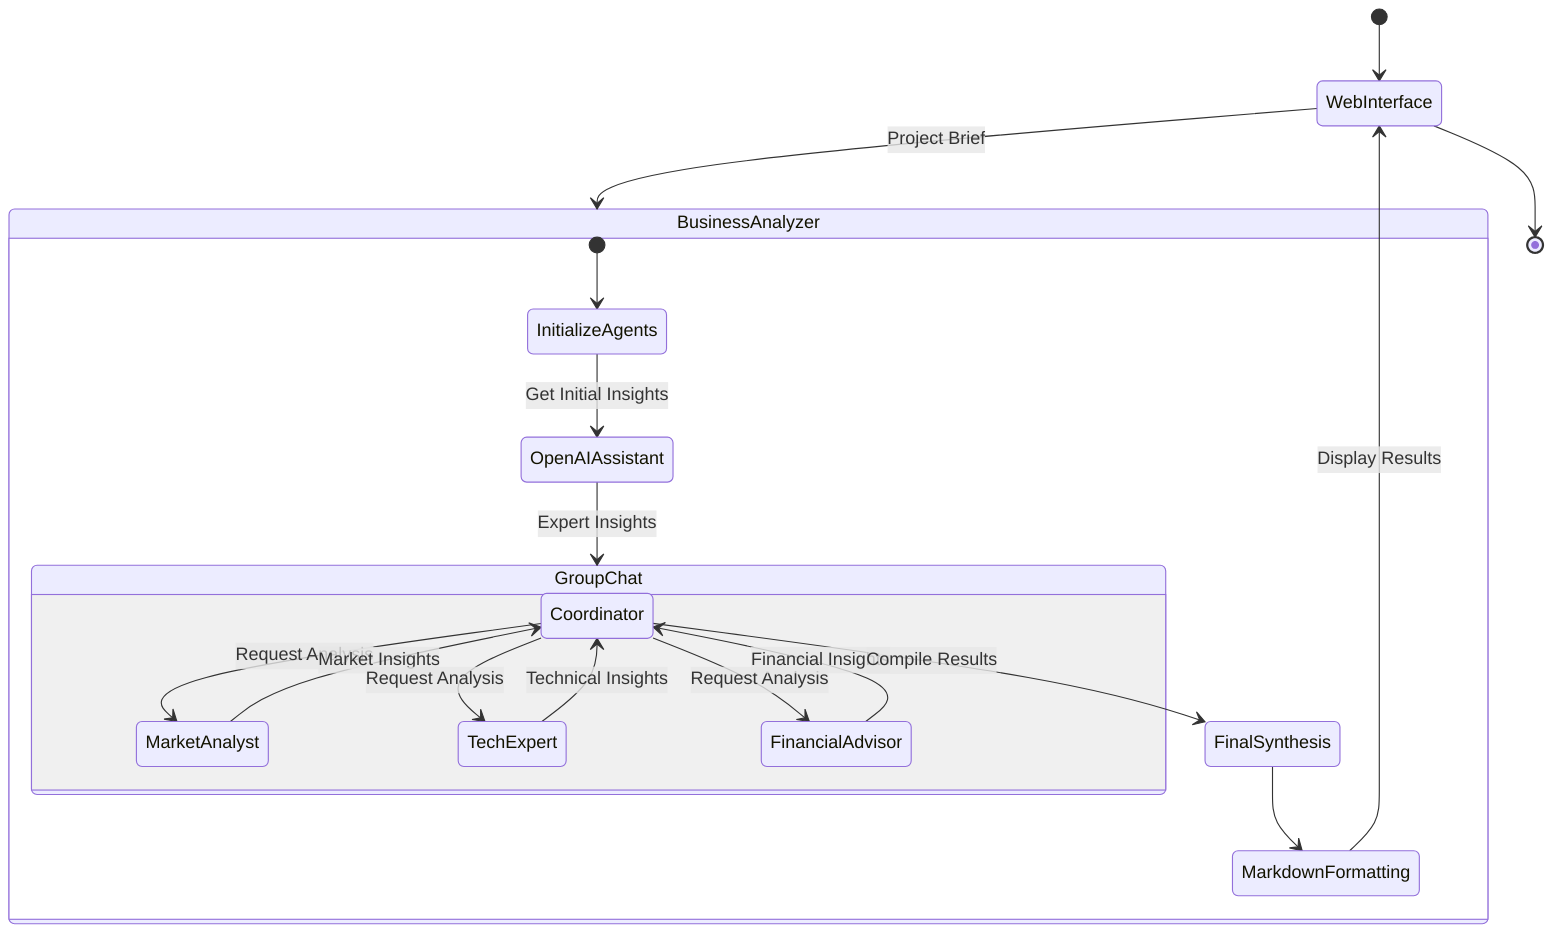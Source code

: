 stateDiagram-v2
    [*] --> WebInterface
    WebInterface --> BusinessAnalyzer: Project Brief

    state BusinessAnalyzer {
        [*] --> InitializeAgents
        InitializeAgents --> OpenAIAssistant: Get Initial Insights
        OpenAIAssistant --> GroupChat: Expert Insights
        
        state GroupChat {
            Coordinator --> MarketAnalyst: Request Analysis
            MarketAnalyst --> Coordinator: Market Insights
            Coordinator --> TechExpert: Request Analysis
            TechExpert --> Coordinator: Technical Insights
            Coordinator --> FinancialAdvisor: Request Analysis
            FinancialAdvisor --> Coordinator: Financial Insights
            Coordinator --> FinalSynthesis: Compile Results
        }
        
        FinalSynthesis --> MarkdownFormatting
    }
    
    MarkdownFormatting --> WebInterface: Display Results
    WebInterface --> [*]